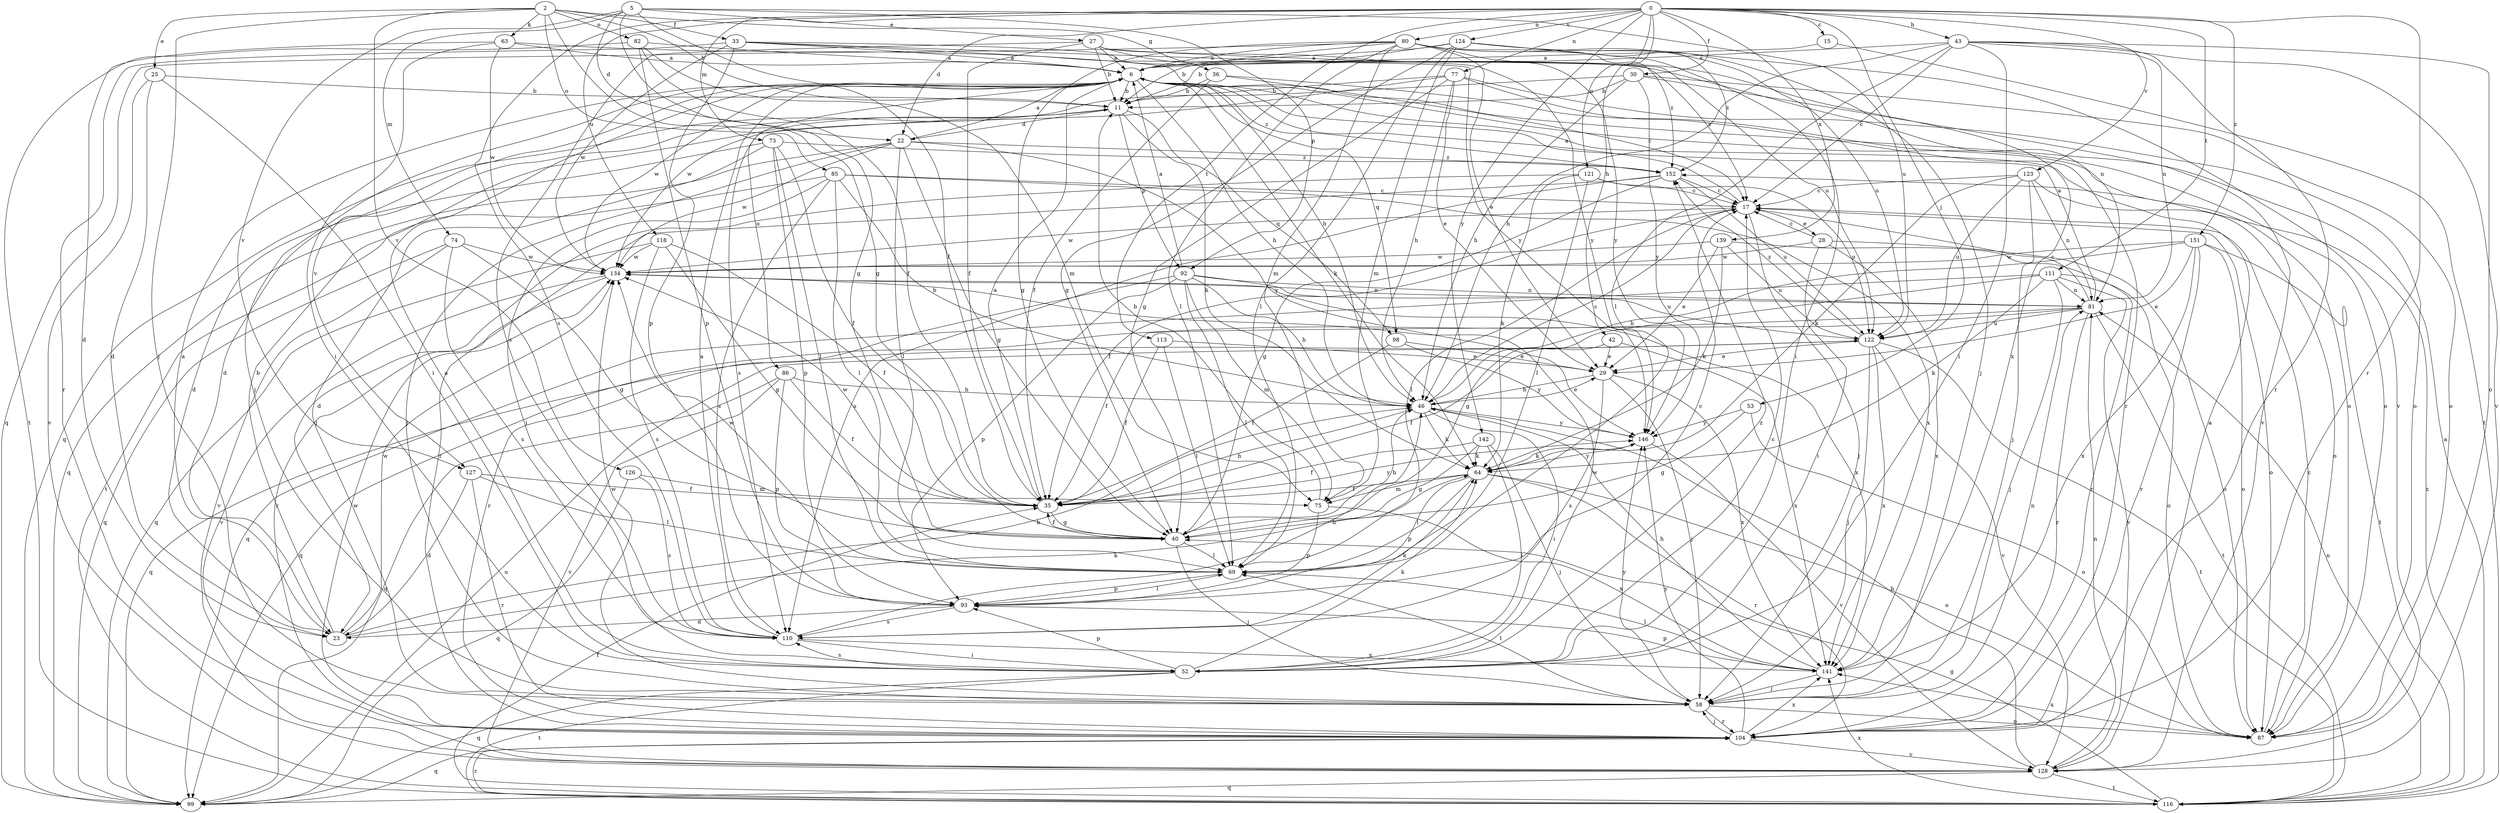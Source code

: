 strict digraph  {
0;
2;
5;
6;
11;
15;
17;
22;
23;
25;
27;
28;
29;
30;
33;
35;
36;
40;
42;
43;
46;
52;
53;
58;
63;
64;
69;
73;
74;
75;
77;
80;
81;
82;
85;
86;
87;
92;
93;
98;
99;
104;
110;
111;
113;
116;
118;
121;
122;
123;
124;
126;
127;
128;
134;
139;
141;
142;
146;
151;
152;
0 -> 15  [label=c];
0 -> 22  [label=d];
0 -> 30  [label=f];
0 -> 42  [label=h];
0 -> 43  [label=h];
0 -> 53  [label=j];
0 -> 73  [label=m];
0 -> 77  [label=n];
0 -> 80  [label=n];
0 -> 104  [label=r];
0 -> 110  [label=s];
0 -> 111  [label=t];
0 -> 113  [label=t];
0 -> 118  [label=u];
0 -> 121  [label=u];
0 -> 123  [label=v];
0 -> 124  [label=v];
0 -> 139  [label=x];
0 -> 142  [label=y];
0 -> 151  [label=z];
2 -> 11  [label=b];
2 -> 25  [label=e];
2 -> 33  [label=f];
2 -> 36  [label=g];
2 -> 40  [label=g];
2 -> 58  [label=j];
2 -> 63  [label=k];
2 -> 82  [label=o];
2 -> 85  [label=o];
2 -> 126  [label=v];
5 -> 22  [label=d];
5 -> 27  [label=e];
5 -> 35  [label=f];
5 -> 40  [label=g];
5 -> 74  [label=m];
5 -> 92  [label=p];
5 -> 122  [label=u];
5 -> 127  [label=v];
6 -> 11  [label=b];
6 -> 46  [label=h];
6 -> 58  [label=j];
6 -> 64  [label=k];
6 -> 86  [label=o];
6 -> 87  [label=o];
6 -> 98  [label=q];
6 -> 127  [label=v];
6 -> 134  [label=w];
6 -> 152  [label=z];
11 -> 22  [label=d];
11 -> 23  [label=d];
11 -> 64  [label=k];
11 -> 92  [label=p];
11 -> 98  [label=q];
11 -> 110  [label=s];
15 -> 6  [label=a];
15 -> 116  [label=t];
17 -> 6  [label=a];
17 -> 28  [label=e];
17 -> 35  [label=f];
17 -> 58  [label=j];
17 -> 69  [label=l];
17 -> 87  [label=o];
17 -> 134  [label=w];
22 -> 6  [label=a];
22 -> 40  [label=g];
22 -> 58  [label=j];
22 -> 69  [label=l];
22 -> 99  [label=q];
22 -> 134  [label=w];
22 -> 146  [label=y];
22 -> 152  [label=z];
23 -> 6  [label=a];
23 -> 11  [label=b];
23 -> 46  [label=h];
23 -> 64  [label=k];
23 -> 134  [label=w];
25 -> 11  [label=b];
25 -> 23  [label=d];
25 -> 52  [label=i];
25 -> 128  [label=v];
27 -> 6  [label=a];
27 -> 11  [label=b];
27 -> 17  [label=c];
27 -> 35  [label=f];
27 -> 110  [label=s];
27 -> 122  [label=u];
27 -> 141  [label=x];
28 -> 17  [label=c];
28 -> 52  [label=i];
28 -> 87  [label=o];
28 -> 134  [label=w];
28 -> 141  [label=x];
29 -> 46  [label=h];
29 -> 58  [label=j];
29 -> 110  [label=s];
29 -> 141  [label=x];
30 -> 11  [label=b];
30 -> 46  [label=h];
30 -> 87  [label=o];
30 -> 99  [label=q];
30 -> 128  [label=v];
30 -> 146  [label=y];
33 -> 6  [label=a];
33 -> 46  [label=h];
33 -> 81  [label=n];
33 -> 93  [label=p];
33 -> 104  [label=r];
33 -> 134  [label=w];
33 -> 146  [label=y];
35 -> 6  [label=a];
35 -> 40  [label=g];
35 -> 46  [label=h];
35 -> 134  [label=w];
35 -> 146  [label=y];
36 -> 11  [label=b];
36 -> 17  [label=c];
36 -> 35  [label=f];
36 -> 87  [label=o];
40 -> 35  [label=f];
40 -> 46  [label=h];
40 -> 58  [label=j];
40 -> 69  [label=l];
42 -> 29  [label=e];
42 -> 35  [label=f];
42 -> 141  [label=x];
43 -> 6  [label=a];
43 -> 17  [label=c];
43 -> 46  [label=h];
43 -> 52  [label=i];
43 -> 69  [label=l];
43 -> 81  [label=n];
43 -> 87  [label=o];
43 -> 104  [label=r];
43 -> 128  [label=v];
46 -> 17  [label=c];
46 -> 29  [label=e];
46 -> 52  [label=i];
46 -> 64  [label=k];
46 -> 146  [label=y];
52 -> 6  [label=a];
52 -> 17  [label=c];
52 -> 64  [label=k];
52 -> 93  [label=p];
52 -> 99  [label=q];
52 -> 110  [label=s];
52 -> 116  [label=t];
52 -> 134  [label=w];
52 -> 152  [label=z];
53 -> 40  [label=g];
53 -> 87  [label=o];
53 -> 146  [label=y];
58 -> 69  [label=l];
58 -> 81  [label=n];
58 -> 87  [label=o];
58 -> 104  [label=r];
58 -> 134  [label=w];
58 -> 146  [label=y];
63 -> 6  [label=a];
63 -> 23  [label=d];
63 -> 52  [label=i];
63 -> 134  [label=w];
63 -> 146  [label=y];
64 -> 35  [label=f];
64 -> 69  [label=l];
64 -> 75  [label=m];
64 -> 87  [label=o];
64 -> 93  [label=p];
64 -> 104  [label=r];
64 -> 146  [label=y];
69 -> 93  [label=p];
69 -> 134  [label=w];
73 -> 23  [label=d];
73 -> 35  [label=f];
73 -> 58  [label=j];
73 -> 69  [label=l];
73 -> 93  [label=p];
73 -> 152  [label=z];
74 -> 40  [label=g];
74 -> 99  [label=q];
74 -> 110  [label=s];
74 -> 128  [label=v];
74 -> 134  [label=w];
75 -> 11  [label=b];
75 -> 93  [label=p];
75 -> 141  [label=x];
77 -> 11  [label=b];
77 -> 29  [label=e];
77 -> 40  [label=g];
77 -> 46  [label=h];
77 -> 87  [label=o];
77 -> 104  [label=r];
77 -> 134  [label=w];
80 -> 6  [label=a];
80 -> 11  [label=b];
80 -> 29  [label=e];
80 -> 40  [label=g];
80 -> 52  [label=i];
80 -> 69  [label=l];
80 -> 75  [label=m];
80 -> 99  [label=q];
80 -> 122  [label=u];
80 -> 146  [label=y];
80 -> 152  [label=z];
81 -> 6  [label=a];
81 -> 17  [label=c];
81 -> 35  [label=f];
81 -> 99  [label=q];
81 -> 104  [label=r];
81 -> 116  [label=t];
81 -> 122  [label=u];
82 -> 6  [label=a];
82 -> 35  [label=f];
82 -> 75  [label=m];
82 -> 93  [label=p];
82 -> 116  [label=t];
85 -> 17  [label=c];
85 -> 46  [label=h];
85 -> 52  [label=i];
85 -> 69  [label=l];
85 -> 110  [label=s];
85 -> 116  [label=t];
85 -> 141  [label=x];
86 -> 35  [label=f];
86 -> 46  [label=h];
86 -> 93  [label=p];
86 -> 99  [label=q];
86 -> 128  [label=v];
87 -> 17  [label=c];
87 -> 141  [label=x];
92 -> 6  [label=a];
92 -> 46  [label=h];
92 -> 69  [label=l];
92 -> 75  [label=m];
92 -> 81  [label=n];
92 -> 93  [label=p];
92 -> 104  [label=r];
92 -> 122  [label=u];
93 -> 17  [label=c];
93 -> 23  [label=d];
93 -> 69  [label=l];
93 -> 110  [label=s];
98 -> 29  [label=e];
98 -> 35  [label=f];
98 -> 146  [label=y];
99 -> 122  [label=u];
104 -> 58  [label=j];
104 -> 99  [label=q];
104 -> 128  [label=v];
104 -> 134  [label=w];
104 -> 141  [label=x];
104 -> 146  [label=y];
110 -> 6  [label=a];
110 -> 46  [label=h];
110 -> 52  [label=i];
110 -> 64  [label=k];
110 -> 141  [label=x];
111 -> 40  [label=g];
111 -> 58  [label=j];
111 -> 64  [label=k];
111 -> 81  [label=n];
111 -> 87  [label=o];
111 -> 99  [label=q];
111 -> 128  [label=v];
113 -> 29  [label=e];
113 -> 35  [label=f];
113 -> 69  [label=l];
116 -> 6  [label=a];
116 -> 35  [label=f];
116 -> 40  [label=g];
116 -> 81  [label=n];
116 -> 104  [label=r];
116 -> 141  [label=x];
116 -> 152  [label=z];
118 -> 35  [label=f];
118 -> 40  [label=g];
118 -> 99  [label=q];
118 -> 110  [label=s];
118 -> 134  [label=w];
121 -> 17  [label=c];
121 -> 23  [label=d];
121 -> 64  [label=k];
121 -> 69  [label=l];
121 -> 122  [label=u];
122 -> 29  [label=e];
122 -> 58  [label=j];
122 -> 99  [label=q];
122 -> 116  [label=t];
122 -> 128  [label=v];
122 -> 141  [label=x];
122 -> 152  [label=z];
123 -> 17  [label=c];
123 -> 58  [label=j];
123 -> 64  [label=k];
123 -> 81  [label=n];
123 -> 87  [label=o];
123 -> 122  [label=u];
124 -> 6  [label=a];
124 -> 11  [label=b];
124 -> 40  [label=g];
124 -> 58  [label=j];
124 -> 69  [label=l];
124 -> 75  [label=m];
124 -> 128  [label=v];
124 -> 152  [label=z];
126 -> 75  [label=m];
126 -> 99  [label=q];
126 -> 110  [label=s];
127 -> 23  [label=d];
127 -> 35  [label=f];
127 -> 69  [label=l];
127 -> 104  [label=r];
128 -> 6  [label=a];
128 -> 46  [label=h];
128 -> 81  [label=n];
128 -> 99  [label=q];
128 -> 116  [label=t];
134 -> 81  [label=n];
134 -> 104  [label=r];
134 -> 128  [label=v];
134 -> 141  [label=x];
139 -> 29  [label=e];
139 -> 64  [label=k];
139 -> 104  [label=r];
139 -> 122  [label=u];
139 -> 134  [label=w];
141 -> 46  [label=h];
141 -> 58  [label=j];
141 -> 69  [label=l];
141 -> 93  [label=p];
142 -> 35  [label=f];
142 -> 40  [label=g];
142 -> 52  [label=i];
142 -> 58  [label=j];
142 -> 64  [label=k];
146 -> 64  [label=k];
146 -> 128  [label=v];
151 -> 29  [label=e];
151 -> 46  [label=h];
151 -> 87  [label=o];
151 -> 104  [label=r];
151 -> 116  [label=t];
151 -> 134  [label=w];
151 -> 141  [label=x];
152 -> 17  [label=c];
152 -> 40  [label=g];
152 -> 104  [label=r];
152 -> 110  [label=s];
152 -> 122  [label=u];
}
